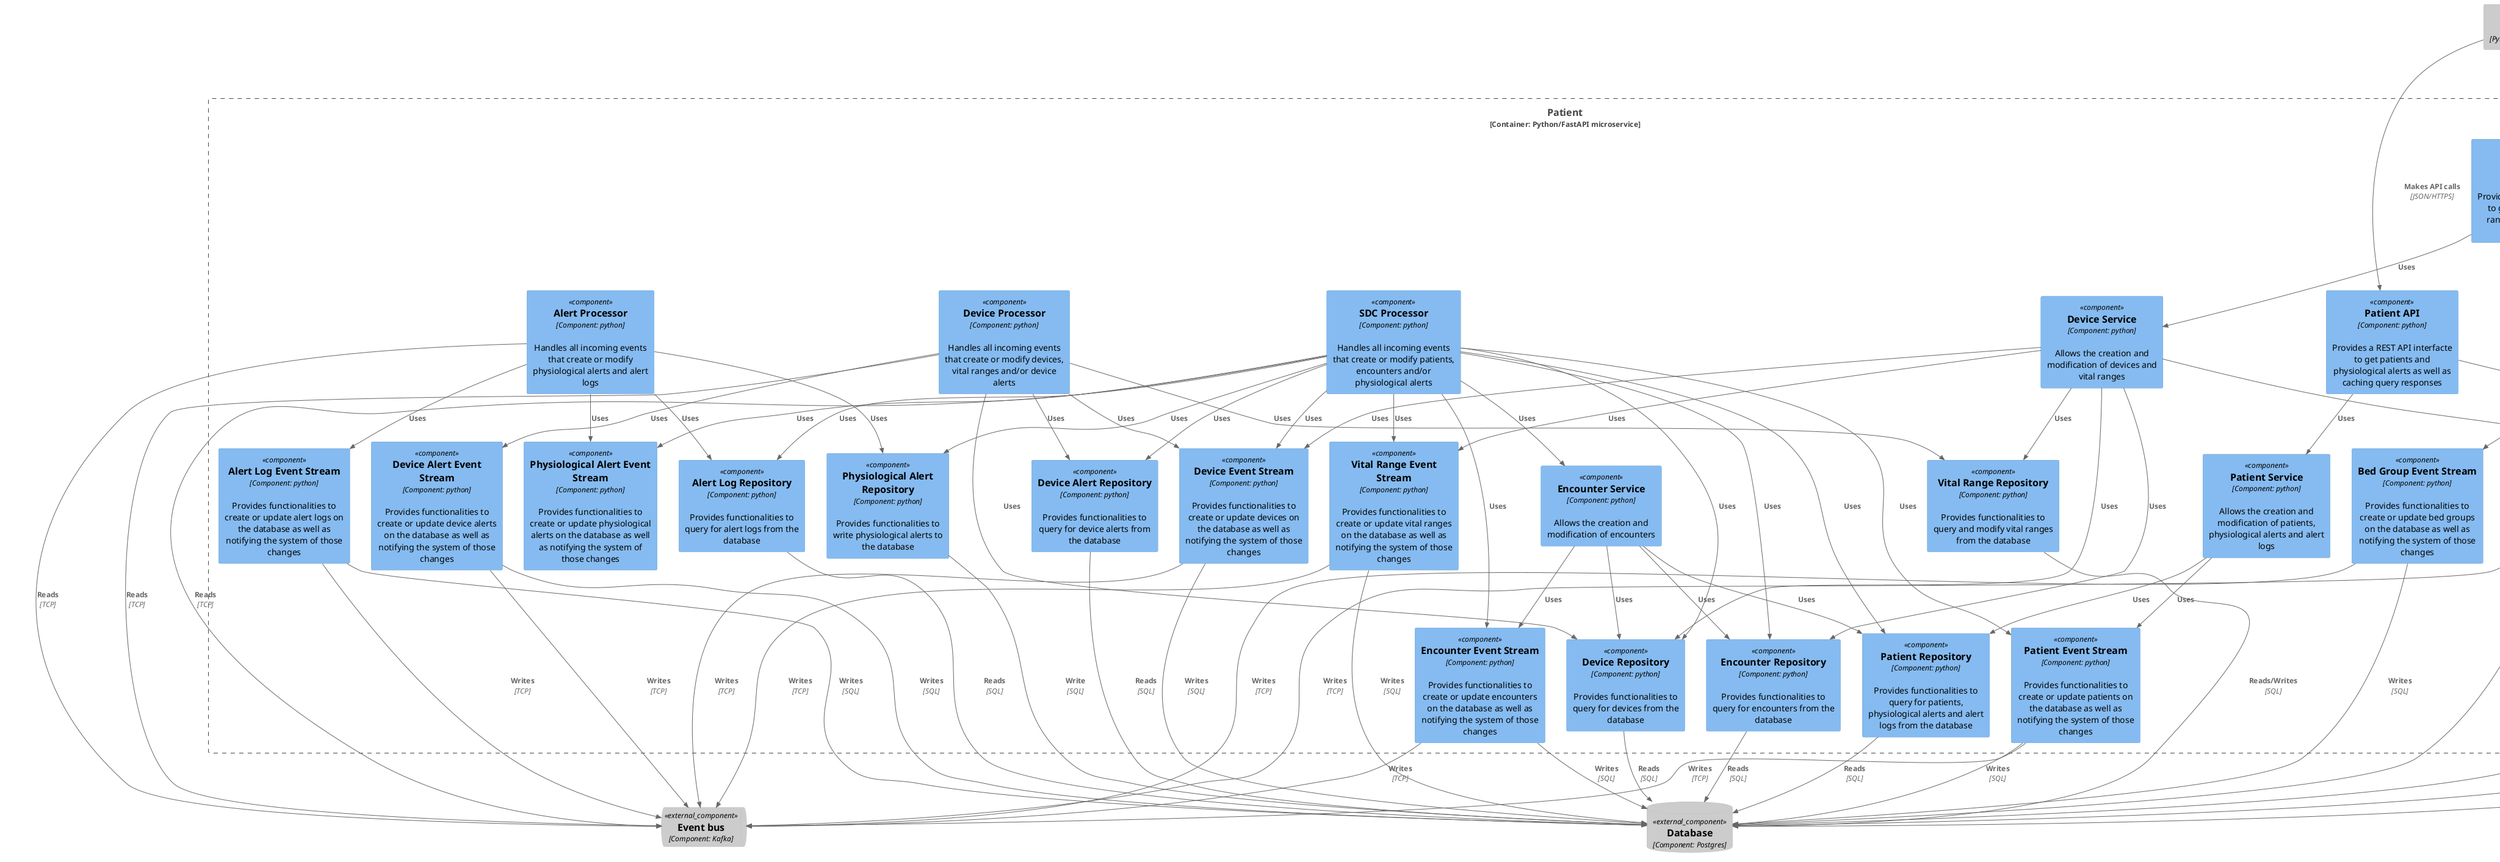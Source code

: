 @startuml C3 Patient
!include  <C4/C4_Component>


ComponentQueue_Ext(kafka, "Event bus", "Component: Kafka")
ComponentDb_Ext(db, "Database", "Component: Postgres")
ComponentDb_Ext(redis, "Cache", "Component: Redis")
Component_Ext(frontend, "Web", "Python/FastAPI microservice")
Component_Ext(kubernetes, "Kubernetes", "Container: Kubernetes")

Boundary(patient_ms, "Patient", "Container: Python/FastAPI microservice") {
    ' ------------------------------------------------------
    ' Beds and bed groups
    ' ------------------------------------------------------
    
    Component( \
        bed_api, \
        "Bed API", \
        "Component: python", \
        "Provides a REST API interfacte to edit beds and bed groups as well as caching query responses"\
    )
    Component( \
        bed_service, \
        "Bed Service", \
        "Component: python", \
        "Allows the creation and modification of beds and bed groups"\
    )
    Component( \
        bed_repository, \
        "Bed Repository", \
        "Component: python", \
        "Provides functionalities to query for beds from the database"\
    )
    Component( \
        bed_group_repository, \
        "Bed Group Repository", \
        "Component: python", \
        "Provides functionalities to query for bed groups from the database"\
    )
    Component( \
        bed_stream, \
        "Bed Event Stream", \
        "Component: python", \
        "Provides functionalities to create or update beds on the database as well as notifying the system of those changes"\
    )
    Component( \
        bed_group_stream, \
        "Bed Group Event Stream", \
        "Component: python", \
        "Provides functionalities to create or update bed groups on the database as well as notifying the system of those changes"\
    )

    Rel(frontend, bed_api, "Makes API calls", "JSON/HTTPS")
    Rel(bed_api, bed_service, "Uses")
    Rel(bed_api, redis, "Reads/Writes")

    Rel(bed_service, bed_repository, "Uses")
    Rel(bed_service, bed_group_repository, "Uses")
    Rel(bed_service, bed_stream, "Uses")
    Rel(bed_service, bed_group_stream, "Uses")

    Rel(bed_repository, db, "Reads", "SQL")
    Rel(bed_group_repository, db, "Reads", "SQL")

    Rel(bed_stream, kafka, "Writes", "TCP")
    Rel(bed_stream, db, "Writes", "SQL")
    Rel(bed_group_stream, kafka, "Writes", "TCP")
    Rel(bed_group_stream, db, "Writes", "SQL")

    ' ------------------------------------------------------
    ' Devices, vital ranges and device alerts
    ' ------------------------------------------------------

    Component( \
        device_api, \
        "Device API", \
        "Component: python", \
        "Provides a REST API interfacte to get device and its vital ranges as well as caching query responses"\
    )
    Component( \
        device_service, \
        "Device Service", \
        "Component: python", \
        "Allows the creation and modification of devices and vital ranges"\
    )
    Component( \
        device_processor, \
        "Device Processor", \
        "Component: python", \
        "Handles all incoming events that create or modify devices, vital ranges and/or device alerts"\
    )
    Component( \
        device_repository, \
        "Device Repository", \
        "Component: python", \
        "Provides functionalities to query for devices from the database"\
    )
    Component( \
        vital_range_repository, \
        "Vital Range Repository", \
        "Component: python", \
        "Provides functionalities to query and modify vital ranges from the database"\
    )
    Component( \
        device_alert_repository, \
        "Device Alert Repository", \
        "Component: python", \
        "Provides functionalities to query for device alerts from the database"\
    )
    Component( \
        device_stream, \
        "Device Event Stream", \
        "Component: python", \
        "Provides functionalities to create or update devices on the database as well as notifying the system of those changes"\
    )
    Component( \
        vital_range_stream, \
        "Vital Range Event Stream", \
        "Component: python", \
        "Provides functionalities to create or update vital ranges on the database as well as notifying the system of those changes"\
    )
    Component( \
        device_alert_stream, \
        "Device Alert Event Stream", \
        "Component: python", \
        "Provides functionalities to create or update device alerts on the database as well as notifying the system of those changes"\
    )

    Rel(frontend, device_api, "Makes API calls", "JSON/HTTPS")
    Rel(device_api, device_service, "Uses")
    Rel(device_api, redis, "Reads/Writes")

    Rel(device_service, device_repository, "Uses")
    Rel(device_service, device_stream, "Uses")
    Rel(device_service, bed_repository, "Uses")
    Rel(device_service, vital_range_repository, "Uses")
    Rel(device_service, vital_range_stream, "Uses")

    Rel(device_processor, kafka, "Reads", "TCP")
    Rel(device_processor, device_repository, "Uses")
    Rel(device_processor, device_stream, "Uses")
    Rel(device_processor, device_alert_repository, "Uses")
    Rel(device_processor, device_alert_stream, "Uses")
    Rel(device_processor, vital_range_repository, "Uses")

    Rel(device_repository, db, "Reads", "SQL")
    Rel(vital_range_repository, db, "Reads/Writes", "SQL")
    Rel(device_alert_repository, db, "Reads", "SQL")

    Rel(device_stream, kafka, "Writes", "TCP")
    Rel(device_stream, db, "Writes", "SQL")
    Rel(vital_range_stream, kafka, "Writes", "TCP")
    Rel(vital_range_stream, db, "Writes", "SQL")
    Rel(device_alert_stream, kafka, "Writes", "TCP")
    Rel(device_alert_stream, db, "Writes", "SQL")

    ' ------------------------------------------------------
    ' Patients and physiological alerts
    ' ------------------------------------------------------

    Component( \
        patient_api, \
        "Patient API", \
        "Component: python", \
        "Provides a REST API interfacte to get patients and physiological alerts as well as caching query responses"\
    )
    Component( \
        patient_service, \
        "Patient Service", \
        "Component: python", \
        "Allows the creation and modification of patients, physiological alerts and alert logs"\
    )
    Component( \
        patient_repository, \
        "Patient Repository", \
        "Component: python", \
        "Provides functionalities to query for patients, physiological alerts and alert logs from the database"\
    )
    Component( \
        patient_stream, \
        "Patient Event Stream", \
        "Component: python", \
        "Provides functionalities to create or update patients on the database as well as notifying the system of those changes"\
    )
    Component( \
        physiological_alert_stream, \
        "Physiological Alert Event Stream", \
        "Component: python", \
        "Provides functionalities to create or update physiological alerts on the database as well as notifying the system of those changes"\
    )

    Rel(frontend, patient_api, "Makes API calls", "JSON/HTTPS")
    Rel(patient_api, patient_service, "Uses")
    Rel(patient_api, redis, "Reads/Writes")

    Rel(patient_service, patient_repository, "Uses")
    Rel(patient_service, patient_stream, "Uses")

    Rel(patient_repository, db, "Reads", "SQL")

    Rel(patient_stream, kafka, "Writes", "TCP")
    Rel(patient_stream, db, "Writes", "SQL")

    ' ------------------------------------------------------
    ' Encounters
    ' ------------------------------------------------------

    Component( \
        encounter_service, \
        "Encounter Service", \
        "Component: python", \
        "Allows the creation and modification of encounters"\
    )
    Component( \
        encounter_repository, \
        "Encounter Repository", \
        "Component: python", \
        "Provides functionalities to query for encounters from the database"\
    )
    Component( \
        encounter_stream, \
        "Encounter Event Stream", \
        "Component: python", \
        "Provides functionalities to create or update encounters on the database as well as notifying the system of those changes"\
    )

    Rel(encounter_service, encounter_repository, "Uses")
    Rel(encounter_service, device_repository, "Uses")
    Rel(encounter_service, patient_repository, "Uses")
    Rel(encounter_service, encounter_stream, "Uses")

    Rel(encounter_repository, db, "Reads", "SQL")

    Rel(encounter_stream, kafka, "Writes", "TCP")
    Rel(encounter_stream, db, "Writes", "SQL")

    Rel(device_service, encounter_repository, "Uses")

    ' ------------------------------------------------------
    ' Alerts logs and Physiological alerts
    ' ------------------------------------------------------

    Component( \
        alert_log_repository, \
        "Alert Log Repository", \
        "Component: python", \
        "Provides functionalities to query for alert logs from the database"\
    )
    Component( \
        physiological_alert_repository, \
        "Physiological Alert Repository", \
        "Component: python", \
        "Provides functionalities to write physiological alerts to the database"\
    )
    Component( \
        alert_log_stream, \
        "Alert Log Event Stream", \
        "Component: python", \
        "Provides functionalities to create or update alert logs on the database as well as notifying the system of those changes"\
    )

    Rel(alert_log_repository, db, "Reads", "SQL")
    Rel(physiological_alert_repository, db, "Write", "SQL")

    Rel(alert_log_stream, kafka, "Writes", "TCP")
    Rel(alert_log_stream, db, "Writes", "SQL")

    ' ------------------------------------------------------
    ' SDC and alert processors
    ' ------------------------------------------------------

    Component( \
        sdc_processor, \
        "SDC Processor", \
        "Component: python", \
        "Handles all incoming events that create or modify patients, encounters and/or physiological alerts"\
    )
    Component( \
        alert_processor, \
        "Alert Processor", \
        "Component: python", \
        "Handles all incoming events that create or modify physiological alerts and alert logs"\
    )

    Rel(sdc_processor, kafka, "Reads", "TCP")
    Rel(alert_processor, kafka, "Reads", "TCP")

    Rel(sdc_processor, encounter_service, "Uses")

    Rel(sdc_processor, encounter_stream, "Uses")
    Rel(sdc_processor, device_stream, "Uses")
    Rel(sdc_processor, vital_range_stream, "Uses")
    Rel(sdc_processor, patient_stream, "Uses")
    Rel(sdc_processor, physiological_alert_stream, "Uses")
    Rel(alert_processor, alert_log_stream, "Uses")
    Rel(alert_processor, physiological_alert_stream, "Uses")

    Rel(sdc_processor, alert_log_repository, "Uses")
    Rel(sdc_processor, physiological_alert_repository, "Uses")
    Rel(sdc_processor, device_alert_repository, "Uses")
    Rel(sdc_processor, device_repository, "Uses")
    Rel(sdc_processor, encounter_repository, "Uses")
    Rel(sdc_processor, patient_repository, "Uses")
    Rel(alert_processor, alert_log_repository, "Uses")
    Rel(alert_processor, physiological_alert_repository, "Uses")

    ' ------------------------------------------------------
    ' Health check
    ' ------------------------------------------------------

    Component( \
        health_check_api, \
        "Health Check API", \
        "Component: python", \
        "Provides a REST API interfacte to check the service health"\
    )
    Component( \
        health_check_service, \
        "Health Check Service", \
        "Component: python", \
        "Verifies the external services are working"\
    )

    Rel(health_check_api, health_check_service, "Uses")
    Rel(health_check_service, db, "Reads", "SQL")
    Rel(kubernetes, health_check_api, "Makes API calls", "JSON/HTTPS")
}


@enduml